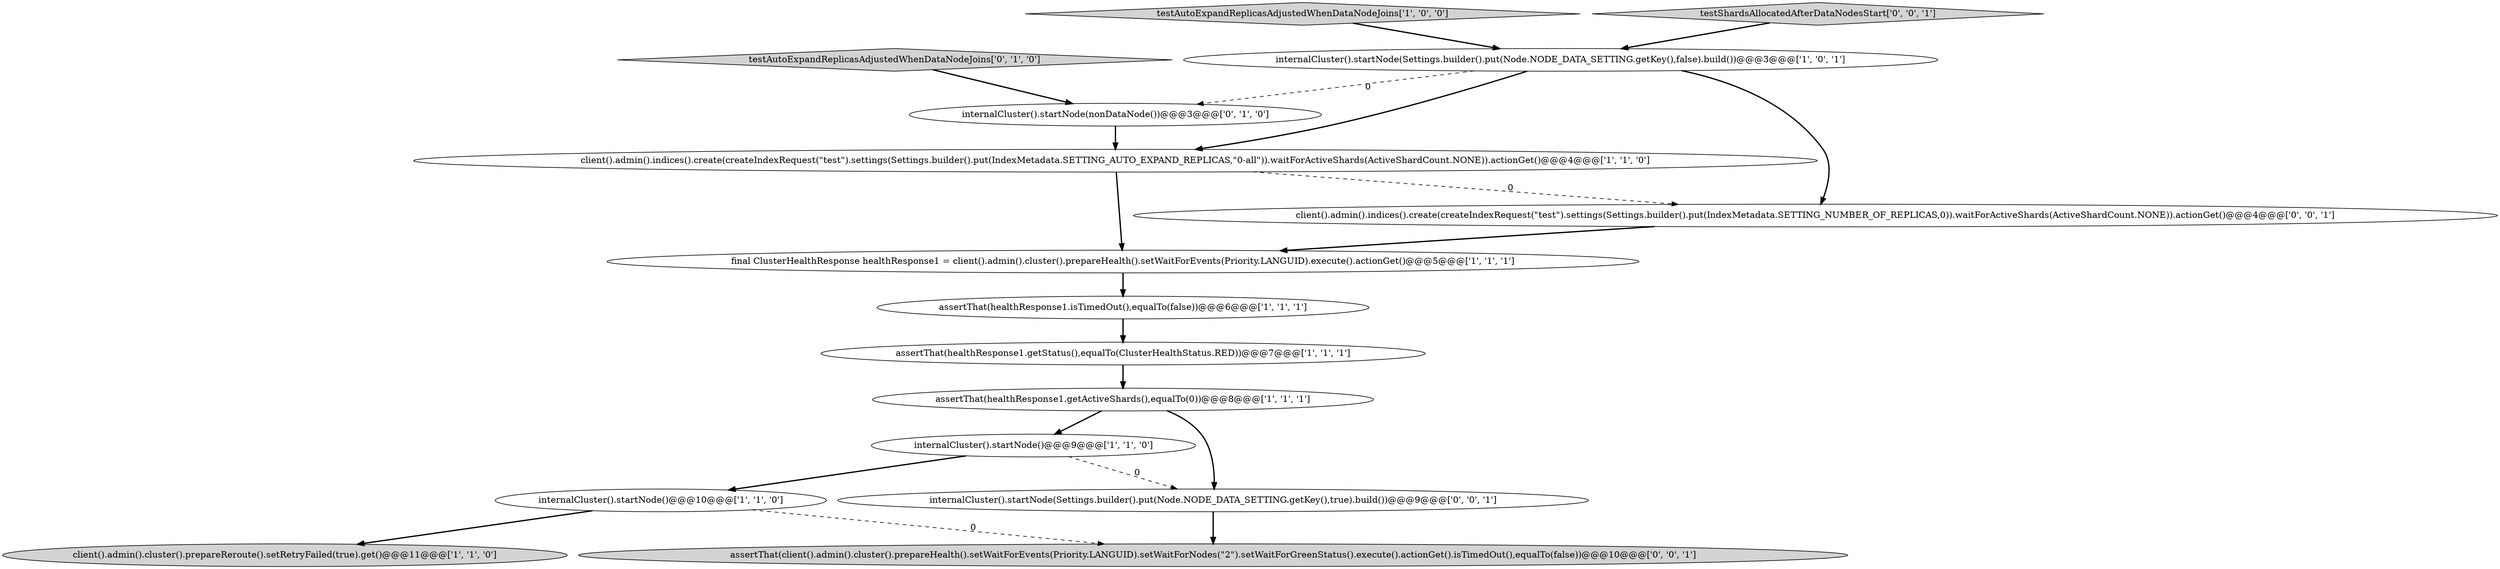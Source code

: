 digraph {
0 [style = filled, label = "testAutoExpandReplicasAdjustedWhenDataNodeJoins['1', '0', '0']", fillcolor = lightgray, shape = diamond image = "AAA0AAABBB1BBB"];
14 [style = filled, label = "client().admin().indices().create(createIndexRequest(\"test\").settings(Settings.builder().put(IndexMetadata.SETTING_NUMBER_OF_REPLICAS,0)).waitForActiveShards(ActiveShardCount.NONE)).actionGet()@@@4@@@['0', '0', '1']", fillcolor = white, shape = ellipse image = "AAA0AAABBB3BBB"];
2 [style = filled, label = "client().admin().cluster().prepareReroute().setRetryFailed(true).get()@@@11@@@['1', '1', '0']", fillcolor = lightgray, shape = ellipse image = "AAA0AAABBB1BBB"];
4 [style = filled, label = "internalCluster().startNode()@@@9@@@['1', '1', '0']", fillcolor = white, shape = ellipse image = "AAA0AAABBB1BBB"];
3 [style = filled, label = "assertThat(healthResponse1.getStatus(),equalTo(ClusterHealthStatus.RED))@@@7@@@['1', '1', '1']", fillcolor = white, shape = ellipse image = "AAA0AAABBB1BBB"];
8 [style = filled, label = "final ClusterHealthResponse healthResponse1 = client().admin().cluster().prepareHealth().setWaitForEvents(Priority.LANGUID).execute().actionGet()@@@5@@@['1', '1', '1']", fillcolor = white, shape = ellipse image = "AAA0AAABBB1BBB"];
9 [style = filled, label = "assertThat(healthResponse1.getActiveShards(),equalTo(0))@@@8@@@['1', '1', '1']", fillcolor = white, shape = ellipse image = "AAA0AAABBB1BBB"];
15 [style = filled, label = "testShardsAllocatedAfterDataNodesStart['0', '0', '1']", fillcolor = lightgray, shape = diamond image = "AAA0AAABBB3BBB"];
10 [style = filled, label = "internalCluster().startNode(nonDataNode())@@@3@@@['0', '1', '0']", fillcolor = white, shape = ellipse image = "AAA1AAABBB2BBB"];
11 [style = filled, label = "testAutoExpandReplicasAdjustedWhenDataNodeJoins['0', '1', '0']", fillcolor = lightgray, shape = diamond image = "AAA0AAABBB2BBB"];
7 [style = filled, label = "client().admin().indices().create(createIndexRequest(\"test\").settings(Settings.builder().put(IndexMetadata.SETTING_AUTO_EXPAND_REPLICAS,\"0-all\")).waitForActiveShards(ActiveShardCount.NONE)).actionGet()@@@4@@@['1', '1', '0']", fillcolor = white, shape = ellipse image = "AAA0AAABBB1BBB"];
6 [style = filled, label = "internalCluster().startNode(Settings.builder().put(Node.NODE_DATA_SETTING.getKey(),false).build())@@@3@@@['1', '0', '1']", fillcolor = white, shape = ellipse image = "AAA0AAABBB1BBB"];
12 [style = filled, label = "internalCluster().startNode(Settings.builder().put(Node.NODE_DATA_SETTING.getKey(),true).build())@@@9@@@['0', '0', '1']", fillcolor = white, shape = ellipse image = "AAA0AAABBB3BBB"];
1 [style = filled, label = "assertThat(healthResponse1.isTimedOut(),equalTo(false))@@@6@@@['1', '1', '1']", fillcolor = white, shape = ellipse image = "AAA0AAABBB1BBB"];
5 [style = filled, label = "internalCluster().startNode()@@@10@@@['1', '1', '0']", fillcolor = white, shape = ellipse image = "AAA0AAABBB1BBB"];
13 [style = filled, label = "assertThat(client().admin().cluster().prepareHealth().setWaitForEvents(Priority.LANGUID).setWaitForNodes(\"2\").setWaitForGreenStatus().execute().actionGet().isTimedOut(),equalTo(false))@@@10@@@['0', '0', '1']", fillcolor = lightgray, shape = ellipse image = "AAA0AAABBB3BBB"];
5->2 [style = bold, label=""];
4->5 [style = bold, label=""];
0->6 [style = bold, label=""];
10->7 [style = bold, label=""];
1->3 [style = bold, label=""];
11->10 [style = bold, label=""];
6->14 [style = bold, label=""];
7->14 [style = dashed, label="0"];
6->7 [style = bold, label=""];
7->8 [style = bold, label=""];
6->10 [style = dashed, label="0"];
5->13 [style = dashed, label="0"];
4->12 [style = dashed, label="0"];
3->9 [style = bold, label=""];
9->4 [style = bold, label=""];
15->6 [style = bold, label=""];
14->8 [style = bold, label=""];
9->12 [style = bold, label=""];
12->13 [style = bold, label=""];
8->1 [style = bold, label=""];
}
